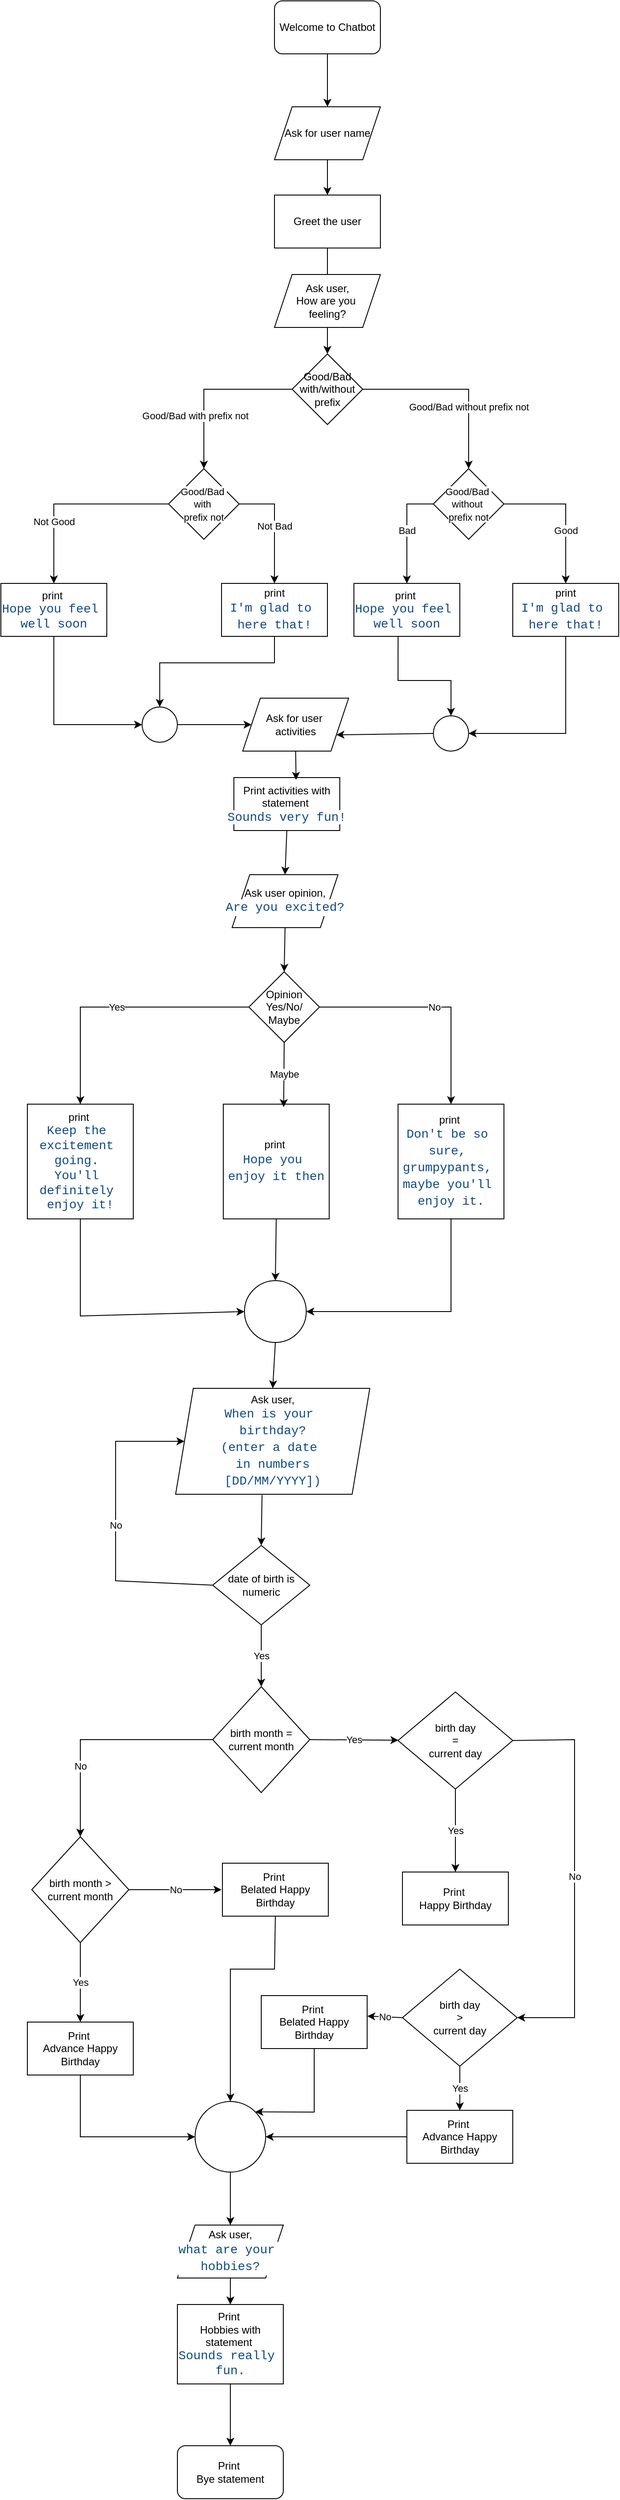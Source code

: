 <mxfile version="28.0.6">
  <diagram name="Page-1" id="dw8r4vGWWPHGJX5MbgEn">
    <mxGraphModel dx="952" dy="612" grid="1" gridSize="10" guides="1" tooltips="1" connect="1" arrows="1" fold="1" page="1" pageScale="1" pageWidth="850" pageHeight="1100" math="0" shadow="0">
      <root>
        <mxCell id="0" />
        <mxCell id="1" parent="0" />
        <mxCell id="yBF93ybyriXgRgCDw-TJ-5" value="Welcome to Chatbot" style="rounded=1;whiteSpace=wrap;html=1;" vertex="1" parent="1">
          <mxGeometry x="440" y="60" width="120" height="60" as="geometry" />
        </mxCell>
        <mxCell id="yBF93ybyriXgRgCDw-TJ-6" value="Ask for user name" style="shape=parallelogram;perimeter=parallelogramPerimeter;whiteSpace=wrap;html=1;fixedSize=1;" vertex="1" parent="1">
          <mxGeometry x="440" y="180" width="120" height="60" as="geometry" />
        </mxCell>
        <mxCell id="yBF93ybyriXgRgCDw-TJ-8" value="" style="endArrow=classic;html=1;rounded=0;exitX=0.5;exitY=1;exitDx=0;exitDy=0;entryX=0.5;entryY=0;entryDx=0;entryDy=0;" edge="1" parent="1" source="yBF93ybyriXgRgCDw-TJ-5" target="yBF93ybyriXgRgCDw-TJ-6">
          <mxGeometry width="50" height="50" relative="1" as="geometry">
            <mxPoint x="720" y="220" as="sourcePoint" />
            <mxPoint x="770" y="170" as="targetPoint" />
          </mxGeometry>
        </mxCell>
        <mxCell id="yBF93ybyriXgRgCDw-TJ-9" value="Greet the user" style="rounded=0;whiteSpace=wrap;html=1;" vertex="1" parent="1">
          <mxGeometry x="440" y="280" width="120" height="60" as="geometry" />
        </mxCell>
        <mxCell id="yBF93ybyriXgRgCDw-TJ-10" value="" style="endArrow=classic;html=1;rounded=0;exitX=0.5;exitY=1;exitDx=0;exitDy=0;entryX=0.5;entryY=0;entryDx=0;entryDy=0;" edge="1" parent="1" source="yBF93ybyriXgRgCDw-TJ-6" target="yBF93ybyriXgRgCDw-TJ-9">
          <mxGeometry width="50" height="50" relative="1" as="geometry">
            <mxPoint x="720" y="220" as="sourcePoint" />
            <mxPoint x="770" y="170" as="targetPoint" />
          </mxGeometry>
        </mxCell>
        <mxCell id="yBF93ybyriXgRgCDw-TJ-11" value="Good/Bad with/without prefix" style="rhombus;whiteSpace=wrap;html=1;" vertex="1" parent="1">
          <mxGeometry x="460" y="460" width="80" height="80" as="geometry" />
        </mxCell>
        <mxCell id="yBF93ybyriXgRgCDw-TJ-12" value="" style="endArrow=classic;html=1;rounded=0;exitX=0.5;exitY=1;exitDx=0;exitDy=0;entryX=0.5;entryY=0;entryDx=0;entryDy=0;" edge="1" parent="1" source="yBF93ybyriXgRgCDw-TJ-9" target="yBF93ybyriXgRgCDw-TJ-11">
          <mxGeometry width="50" height="50" relative="1" as="geometry">
            <mxPoint x="720" y="440" as="sourcePoint" />
            <mxPoint x="770" y="390" as="targetPoint" />
          </mxGeometry>
        </mxCell>
        <mxCell id="yBF93ybyriXgRgCDw-TJ-13" value="&lt;br&gt;&lt;span style=&quot;color: rgb(0, 0, 0); font-family: Helvetica; font-size: 11px; font-style: normal; font-variant-ligatures: normal; font-variant-caps: normal; font-weight: 400; letter-spacing: normal; orphans: 2; text-align: center; text-indent: 0px; text-transform: none; widows: 2; word-spacing: 0px; -webkit-text-stroke-width: 0px; white-space: nowrap; background-color: rgb(255, 255, 255); text-decoration-thickness: initial; text-decoration-style: initial; text-decoration-color: initial; float: none; display: inline !important;&quot;&gt;Good/Bad&amp;nbsp;&lt;/span&gt;&lt;div&gt;&lt;span style=&quot;color: rgb(0, 0, 0); font-family: Helvetica; font-size: 11px; font-style: normal; font-variant-ligatures: normal; font-variant-caps: normal; font-weight: 400; letter-spacing: normal; orphans: 2; text-align: center; text-indent: 0px; text-transform: none; widows: 2; word-spacing: 0px; -webkit-text-stroke-width: 0px; white-space: nowrap; background-color: rgb(255, 255, 255); text-decoration-thickness: initial; text-decoration-style: initial; text-decoration-color: initial; float: none; display: inline !important;&quot;&gt;with&amp;nbsp;&lt;/span&gt;&lt;/div&gt;&lt;div&gt;&lt;span style=&quot;color: rgb(0, 0, 0); font-family: Helvetica; font-size: 11px; font-style: normal; font-variant-ligatures: normal; font-variant-caps: normal; font-weight: 400; letter-spacing: normal; orphans: 2; text-align: center; text-indent: 0px; text-transform: none; widows: 2; word-spacing: 0px; -webkit-text-stroke-width: 0px; white-space: nowrap; background-color: rgb(255, 255, 255); text-decoration-thickness: initial; text-decoration-style: initial; text-decoration-color: initial; float: none; display: inline !important;&quot;&gt;prefix not&lt;/span&gt;&lt;br&gt;&lt;br&gt;&lt;/div&gt;" style="rhombus;whiteSpace=wrap;html=1;" vertex="1" parent="1">
          <mxGeometry x="320" y="590" width="80" height="80" as="geometry" />
        </mxCell>
        <mxCell id="yBF93ybyriXgRgCDw-TJ-14" value="&lt;br&gt;&lt;span style=&quot;color: rgb(0, 0, 0); font-family: Helvetica; font-size: 11px; font-style: normal; font-variant-ligatures: normal; font-variant-caps: normal; font-weight: 400; letter-spacing: normal; orphans: 2; text-align: center; text-indent: 0px; text-transform: none; widows: 2; word-spacing: 0px; -webkit-text-stroke-width: 0px; white-space: nowrap; background-color: rgb(255, 255, 255); text-decoration-thickness: initial; text-decoration-style: initial; text-decoration-color: initial; float: none; display: inline !important;&quot;&gt;Good/Bad&amp;nbsp;&lt;/span&gt;&lt;div&gt;&lt;span style=&quot;color: rgb(0, 0, 0); font-family: Helvetica; font-size: 11px; font-style: normal; font-variant-ligatures: normal; font-variant-caps: normal; font-weight: 400; letter-spacing: normal; orphans: 2; text-align: center; text-indent: 0px; text-transform: none; widows: 2; word-spacing: 0px; -webkit-text-stroke-width: 0px; white-space: nowrap; background-color: rgb(255, 255, 255); text-decoration-thickness: initial; text-decoration-style: initial; text-decoration-color: initial; float: none; display: inline !important;&quot;&gt;without&amp;nbsp;&lt;/span&gt;&lt;/div&gt;&lt;div&gt;&lt;span style=&quot;color: rgb(0, 0, 0); font-family: Helvetica; font-size: 11px; font-style: normal; font-variant-ligatures: normal; font-variant-caps: normal; font-weight: 400; letter-spacing: normal; orphans: 2; text-align: center; text-indent: 0px; text-transform: none; widows: 2; word-spacing: 0px; -webkit-text-stroke-width: 0px; white-space: nowrap; background-color: rgb(255, 255, 255); text-decoration-thickness: initial; text-decoration-style: initial; text-decoration-color: initial; float: none; display: inline !important;&quot;&gt;prefix not&lt;/span&gt;&lt;br&gt;&lt;br&gt;&lt;/div&gt;" style="rhombus;whiteSpace=wrap;html=1;" vertex="1" parent="1">
          <mxGeometry x="620" y="590" width="80" height="80" as="geometry" />
        </mxCell>
        <mxCell id="yBF93ybyriXgRgCDw-TJ-15" value="Good/Bad with prefix not" style="endArrow=classic;html=1;rounded=0;exitX=0;exitY=0.5;exitDx=0;exitDy=0;entryX=0.5;entryY=0;entryDx=0;entryDy=0;" edge="1" parent="1" source="yBF93ybyriXgRgCDw-TJ-11" target="yBF93ybyriXgRgCDw-TJ-13">
          <mxGeometry x="0.368" y="-10" width="50" height="50" relative="1" as="geometry">
            <mxPoint x="720" y="620" as="sourcePoint" />
            <mxPoint x="770" y="570" as="targetPoint" />
            <Array as="points">
              <mxPoint x="360" y="500" />
            </Array>
            <mxPoint as="offset" />
          </mxGeometry>
        </mxCell>
        <mxCell id="yBF93ybyriXgRgCDw-TJ-16" value="Good/Bad without prefix not" style="endArrow=classic;html=1;rounded=0;exitX=1;exitY=0.5;exitDx=0;exitDy=0;entryX=0.5;entryY=0;entryDx=0;entryDy=0;" edge="1" parent="1" source="yBF93ybyriXgRgCDw-TJ-11" target="yBF93ybyriXgRgCDw-TJ-14">
          <mxGeometry x="0.333" width="50" height="50" relative="1" as="geometry">
            <mxPoint x="720" y="620" as="sourcePoint" />
            <mxPoint x="770" y="570" as="targetPoint" />
            <Array as="points">
              <mxPoint x="660" y="500" />
            </Array>
            <mxPoint as="offset" />
          </mxGeometry>
        </mxCell>
        <mxCell id="yBF93ybyriXgRgCDw-TJ-17" value="print&amp;nbsp;&lt;div&gt;&lt;span style=&quot;color: rgb(15, 74, 133); background-color: rgb(255, 255, 255); font-family: Consolas, &amp;quot;Courier New&amp;quot;, monospace; font-size: 14px; white-space: pre;&quot;&gt;Hope you feel &lt;/span&gt;&lt;/div&gt;&lt;div&gt;&lt;span style=&quot;color: rgb(15, 74, 133); background-color: rgb(255, 255, 255); font-family: Consolas, &amp;quot;Courier New&amp;quot;, monospace; font-size: 14px; white-space: pre;&quot;&gt;well soon&lt;/span&gt;&lt;/div&gt;" style="rounded=0;whiteSpace=wrap;html=1;" vertex="1" parent="1">
          <mxGeometry x="130" y="720" width="120" height="60" as="geometry" />
        </mxCell>
        <mxCell id="yBF93ybyriXgRgCDw-TJ-18" value="Not Good" style="endArrow=classic;html=1;rounded=0;exitX=0;exitY=0.5;exitDx=0;exitDy=0;entryX=0.5;entryY=0;entryDx=0;entryDy=0;" edge="1" parent="1" source="yBF93ybyriXgRgCDw-TJ-13" target="yBF93ybyriXgRgCDw-TJ-17">
          <mxGeometry x="0.359" width="50" height="50" relative="1" as="geometry">
            <mxPoint x="530" y="640" as="sourcePoint" />
            <mxPoint x="580" y="590" as="targetPoint" />
            <Array as="points">
              <mxPoint x="190" y="630" />
            </Array>
            <mxPoint as="offset" />
          </mxGeometry>
        </mxCell>
        <mxCell id="yBF93ybyriXgRgCDw-TJ-21" value="print&lt;div&gt;&lt;div style=&quot;color: rgb(41, 41, 41); background-color: rgb(255, 255, 255); font-family: Consolas, &amp;quot;Courier New&amp;quot;, monospace; font-size: 14px; line-height: 19px; white-space: pre;&quot;&gt;&lt;span style=&quot;color: #0f4a85;&quot;&gt;I&#39;m glad to &lt;/span&gt;&lt;/div&gt;&lt;div style=&quot;color: rgb(41, 41, 41); background-color: rgb(255, 255, 255); font-family: Consolas, &amp;quot;Courier New&amp;quot;, monospace; font-size: 14px; line-height: 19px; white-space: pre;&quot;&gt;&lt;span style=&quot;color: #0f4a85;&quot;&gt;here that!&lt;/span&gt;&lt;/div&gt;&lt;/div&gt;" style="rounded=0;whiteSpace=wrap;html=1;" vertex="1" parent="1">
          <mxGeometry x="380" y="720" width="120" height="60" as="geometry" />
        </mxCell>
        <mxCell id="yBF93ybyriXgRgCDw-TJ-22" value="Not Bad" style="endArrow=classic;html=1;rounded=0;exitX=1;exitY=0.5;exitDx=0;exitDy=0;entryX=0.5;entryY=0;entryDx=0;entryDy=0;" edge="1" parent="1" source="yBF93ybyriXgRgCDw-TJ-13" target="yBF93ybyriXgRgCDw-TJ-21">
          <mxGeometry width="50" height="50" relative="1" as="geometry">
            <mxPoint x="530" y="640" as="sourcePoint" />
            <mxPoint x="580" y="590" as="targetPoint" />
            <Array as="points">
              <mxPoint x="440" y="630" />
            </Array>
          </mxGeometry>
        </mxCell>
        <mxCell id="yBF93ybyriXgRgCDw-TJ-23" value="print&amp;nbsp;&lt;div&gt;&lt;span style=&quot;color: rgb(15, 74, 133); background-color: rgb(255, 255, 255); font-family: Consolas, &amp;quot;Courier New&amp;quot;, monospace; font-size: 14px; white-space: pre;&quot;&gt;Hope you feel &lt;/span&gt;&lt;/div&gt;&lt;div&gt;&lt;span style=&quot;color: rgb(15, 74, 133); background-color: rgb(255, 255, 255); font-family: Consolas, &amp;quot;Courier New&amp;quot;, monospace; font-size: 14px; white-space: pre;&quot;&gt;well soon&lt;/span&gt;&lt;/div&gt;" style="rounded=0;whiteSpace=wrap;html=1;" vertex="1" parent="1">
          <mxGeometry x="530" y="720" width="120" height="60" as="geometry" />
        </mxCell>
        <mxCell id="yBF93ybyriXgRgCDw-TJ-24" value="print&lt;div&gt;&lt;div style=&quot;color: rgb(41, 41, 41); background-color: rgb(255, 255, 255); font-family: Consolas, &amp;quot;Courier New&amp;quot;, monospace; font-size: 14px; line-height: 19px; white-space: pre;&quot;&gt;&lt;span style=&quot;color: #0f4a85;&quot;&gt;I&#39;m glad to &lt;/span&gt;&lt;/div&gt;&lt;div style=&quot;color: rgb(41, 41, 41); background-color: rgb(255, 255, 255); font-family: Consolas, &amp;quot;Courier New&amp;quot;, monospace; font-size: 14px; line-height: 19px; white-space: pre;&quot;&gt;&lt;span style=&quot;color: #0f4a85;&quot;&gt;here that!&lt;/span&gt;&lt;/div&gt;&lt;/div&gt;" style="rounded=0;whiteSpace=wrap;html=1;" vertex="1" parent="1">
          <mxGeometry x="380" y="720" width="120" height="60" as="geometry" />
        </mxCell>
        <mxCell id="yBF93ybyriXgRgCDw-TJ-25" value="print&lt;div&gt;&lt;div style=&quot;color: rgb(41, 41, 41); background-color: rgb(255, 255, 255); font-family: Consolas, &amp;quot;Courier New&amp;quot;, monospace; font-size: 14px; line-height: 19px; white-space: pre;&quot;&gt;&lt;span style=&quot;color: #0f4a85;&quot;&gt;I&#39;m glad to &lt;/span&gt;&lt;/div&gt;&lt;div style=&quot;color: rgb(41, 41, 41); background-color: rgb(255, 255, 255); font-family: Consolas, &amp;quot;Courier New&amp;quot;, monospace; font-size: 14px; line-height: 19px; white-space: pre;&quot;&gt;&lt;span style=&quot;color: #0f4a85;&quot;&gt;here that!&lt;/span&gt;&lt;/div&gt;&lt;/div&gt;" style="rounded=0;whiteSpace=wrap;html=1;" vertex="1" parent="1">
          <mxGeometry x="710" y="720" width="120" height="60" as="geometry" />
        </mxCell>
        <mxCell id="yBF93ybyriXgRgCDw-TJ-26" value="Bad" style="endArrow=classic;html=1;rounded=0;exitX=0;exitY=0.5;exitDx=0;exitDy=0;entryX=0.5;entryY=0;entryDx=0;entryDy=0;" edge="1" parent="1" source="yBF93ybyriXgRgCDw-TJ-14" target="yBF93ybyriXgRgCDw-TJ-23">
          <mxGeometry width="50" height="50" relative="1" as="geometry">
            <mxPoint x="600" y="640" as="sourcePoint" />
            <mxPoint x="650" y="590" as="targetPoint" />
            <Array as="points">
              <mxPoint x="590" y="630" />
            </Array>
          </mxGeometry>
        </mxCell>
        <mxCell id="yBF93ybyriXgRgCDw-TJ-27" value="Good" style="endArrow=classic;html=1;rounded=0;exitX=1;exitY=0.5;exitDx=0;exitDy=0;entryX=0.5;entryY=0;entryDx=0;entryDy=0;" edge="1" parent="1" source="yBF93ybyriXgRgCDw-TJ-14" target="yBF93ybyriXgRgCDw-TJ-25">
          <mxGeometry x="0.25" width="50" height="50" relative="1" as="geometry">
            <mxPoint x="600" y="640" as="sourcePoint" />
            <mxPoint x="650" y="590" as="targetPoint" />
            <Array as="points">
              <mxPoint x="770" y="630" />
            </Array>
            <mxPoint as="offset" />
          </mxGeometry>
        </mxCell>
        <mxCell id="yBF93ybyriXgRgCDw-TJ-28" value="Ask for user&amp;nbsp;&lt;div&gt;activities&lt;/div&gt;" style="shape=parallelogram;perimeter=parallelogramPerimeter;whiteSpace=wrap;html=1;fixedSize=1;" vertex="1" parent="1">
          <mxGeometry x="404" y="850" width="120" height="60" as="geometry" />
        </mxCell>
        <mxCell id="yBF93ybyriXgRgCDw-TJ-29" value="" style="endArrow=classic;html=1;rounded=0;exitX=0.5;exitY=1;exitDx=0;exitDy=0;entryX=0;entryY=0.5;entryDx=0;entryDy=0;" edge="1" parent="1" source="yBF93ybyriXgRgCDw-TJ-17" target="yBF93ybyriXgRgCDw-TJ-35">
          <mxGeometry width="50" height="50" relative="1" as="geometry">
            <mxPoint x="530" y="770" as="sourcePoint" />
            <mxPoint x="400" y="880" as="targetPoint" />
            <Array as="points">
              <mxPoint x="190" y="880" />
            </Array>
          </mxGeometry>
        </mxCell>
        <mxCell id="yBF93ybyriXgRgCDw-TJ-30" value="" style="endArrow=classic;html=1;rounded=0;exitX=0.5;exitY=1;exitDx=0;exitDy=0;entryX=0.5;entryY=0;entryDx=0;entryDy=0;" edge="1" parent="1" source="yBF93ybyriXgRgCDw-TJ-24" target="yBF93ybyriXgRgCDw-TJ-35">
          <mxGeometry width="50" height="50" relative="1" as="geometry">
            <mxPoint x="380" y="810" as="sourcePoint" />
            <mxPoint x="620" y="910" as="targetPoint" />
            <Array as="points">
              <mxPoint x="440" y="810" />
              <mxPoint x="310" y="810" />
            </Array>
          </mxGeometry>
        </mxCell>
        <mxCell id="yBF93ybyriXgRgCDw-TJ-33" value="" style="endArrow=classic;html=1;rounded=0;exitX=0.417;exitY=1;exitDx=0;exitDy=0;exitPerimeter=0;entryX=0.5;entryY=0;entryDx=0;entryDy=0;" edge="1" parent="1" source="yBF93ybyriXgRgCDw-TJ-23" target="yBF93ybyriXgRgCDw-TJ-36">
          <mxGeometry width="50" height="50" relative="1" as="geometry">
            <mxPoint x="530" y="770" as="sourcePoint" />
            <mxPoint x="580" y="720" as="targetPoint" />
            <Array as="points">
              <mxPoint x="580" y="830" />
              <mxPoint x="640" y="830" />
            </Array>
          </mxGeometry>
        </mxCell>
        <mxCell id="yBF93ybyriXgRgCDw-TJ-34" value="" style="endArrow=classic;html=1;rounded=0;exitX=0.5;exitY=1;exitDx=0;exitDy=0;entryX=1;entryY=0.5;entryDx=0;entryDy=0;" edge="1" parent="1" source="yBF93ybyriXgRgCDw-TJ-25" target="yBF93ybyriXgRgCDw-TJ-36">
          <mxGeometry width="50" height="50" relative="1" as="geometry">
            <mxPoint x="770" y="810" as="sourcePoint" />
            <mxPoint x="580" y="750" as="targetPoint" />
            <Array as="points">
              <mxPoint x="770" y="890" />
            </Array>
          </mxGeometry>
        </mxCell>
        <mxCell id="yBF93ybyriXgRgCDw-TJ-35" value="" style="ellipse;whiteSpace=wrap;html=1;aspect=fixed;" vertex="1" parent="1">
          <mxGeometry x="290" y="860" width="40" height="40" as="geometry" />
        </mxCell>
        <mxCell id="yBF93ybyriXgRgCDw-TJ-36" value="" style="ellipse;whiteSpace=wrap;html=1;aspect=fixed;" vertex="1" parent="1">
          <mxGeometry x="620" y="870" width="40" height="40" as="geometry" />
        </mxCell>
        <mxCell id="yBF93ybyriXgRgCDw-TJ-39" value="" style="endArrow=classic;html=1;rounded=0;exitX=1;exitY=0.5;exitDx=0;exitDy=0;entryX=0;entryY=0.5;entryDx=0;entryDy=0;" edge="1" parent="1" source="yBF93ybyriXgRgCDw-TJ-35" target="yBF93ybyriXgRgCDw-TJ-28">
          <mxGeometry width="50" height="50" relative="1" as="geometry">
            <mxPoint x="530" y="770" as="sourcePoint" />
            <mxPoint x="580" y="720" as="targetPoint" />
          </mxGeometry>
        </mxCell>
        <mxCell id="yBF93ybyriXgRgCDw-TJ-40" value="" style="endArrow=classic;html=1;rounded=0;exitX=0;exitY=0.5;exitDx=0;exitDy=0;entryX=1;entryY=0.75;entryDx=0;entryDy=0;" edge="1" parent="1" source="yBF93ybyriXgRgCDw-TJ-36" target="yBF93ybyriXgRgCDw-TJ-28">
          <mxGeometry width="50" height="50" relative="1" as="geometry">
            <mxPoint x="530" y="770" as="sourcePoint" />
            <mxPoint x="580" y="720" as="targetPoint" />
          </mxGeometry>
        </mxCell>
        <mxCell id="yBF93ybyriXgRgCDw-TJ-41" value="&lt;div&gt;Ask user,&lt;/div&gt;&lt;div&gt;How are you&amp;nbsp;&lt;/div&gt;&lt;div&gt;feeling?&lt;/div&gt;" style="shape=parallelogram;perimeter=parallelogramPerimeter;whiteSpace=wrap;html=1;fixedSize=1;" vertex="1" parent="1">
          <mxGeometry x="440" y="370" width="120" height="60" as="geometry" />
        </mxCell>
        <mxCell id="yBF93ybyriXgRgCDw-TJ-43" value="Print activities with statement&amp;nbsp;&lt;div&gt;&lt;span style=&quot;color: rgb(15, 74, 133); background-color: rgb(255, 255, 255); font-family: Consolas, &amp;quot;Courier New&amp;quot;, monospace; font-size: 14px; white-space: pre;&quot;&gt;Sounds very fun!&lt;/span&gt;&lt;/div&gt;" style="rounded=0;whiteSpace=wrap;html=1;" vertex="1" parent="1">
          <mxGeometry x="394" y="940" width="120" height="60" as="geometry" />
        </mxCell>
        <mxCell id="yBF93ybyriXgRgCDw-TJ-44" value="" style="endArrow=classic;html=1;rounded=0;exitX=0.5;exitY=1;exitDx=0;exitDy=0;entryX=0.587;entryY=0.043;entryDx=0;entryDy=0;entryPerimeter=0;" edge="1" parent="1" source="yBF93ybyriXgRgCDw-TJ-28" target="yBF93ybyriXgRgCDw-TJ-43">
          <mxGeometry width="50" height="50" relative="1" as="geometry">
            <mxPoint x="570" y="860" as="sourcePoint" />
            <mxPoint x="620" y="810" as="targetPoint" />
          </mxGeometry>
        </mxCell>
        <mxCell id="yBF93ybyriXgRgCDw-TJ-45" value="&lt;div&gt;Ask user opinion,&lt;/div&gt;&lt;div&gt;&lt;div style=&quot;color: rgb(41, 41, 41); background-color: rgb(255, 255, 255); font-family: Consolas, &amp;quot;Courier New&amp;quot;, monospace; font-size: 14px; line-height: 19px; white-space: pre;&quot;&gt;&lt;span style=&quot;color: rgb(15, 74, 133);&quot;&gt;Are you excited?&lt;/span&gt;&lt;/div&gt;&lt;/div&gt;" style="shape=parallelogram;perimeter=parallelogramPerimeter;whiteSpace=wrap;html=1;fixedSize=1;" vertex="1" parent="1">
          <mxGeometry x="392" y="1050" width="120" height="60" as="geometry" />
        </mxCell>
        <mxCell id="yBF93ybyriXgRgCDw-TJ-46" value="" style="endArrow=classic;html=1;rounded=0;exitX=0.5;exitY=1;exitDx=0;exitDy=0;entryX=0.5;entryY=0;entryDx=0;entryDy=0;" edge="1" parent="1" source="yBF93ybyriXgRgCDw-TJ-43" target="yBF93ybyriXgRgCDw-TJ-45">
          <mxGeometry width="50" height="50" relative="1" as="geometry">
            <mxPoint x="570" y="1080" as="sourcePoint" />
            <mxPoint x="620" y="1030" as="targetPoint" />
          </mxGeometry>
        </mxCell>
        <mxCell id="yBF93ybyriXgRgCDw-TJ-47" value="Opinion Yes/No/&lt;div&gt;Maybe&lt;/div&gt;" style="rhombus;whiteSpace=wrap;html=1;" vertex="1" parent="1">
          <mxGeometry x="411" y="1160" width="80" height="80" as="geometry" />
        </mxCell>
        <mxCell id="yBF93ybyriXgRgCDw-TJ-48" value="" style="endArrow=classic;html=1;rounded=0;exitX=0.5;exitY=1;exitDx=0;exitDy=0;entryX=0.5;entryY=0;entryDx=0;entryDy=0;" edge="1" parent="1" source="yBF93ybyriXgRgCDw-TJ-45" target="yBF93ybyriXgRgCDw-TJ-47">
          <mxGeometry width="50" height="50" relative="1" as="geometry">
            <mxPoint x="570" y="1080" as="sourcePoint" />
            <mxPoint x="620" y="1030" as="targetPoint" />
          </mxGeometry>
        </mxCell>
        <mxCell id="yBF93ybyriXgRgCDw-TJ-49" value="print&amp;nbsp;&lt;div&gt;&lt;span style=&quot;color: rgb(15, 74, 133); background-color: rgb(255, 255, 255); font-family: Consolas, &amp;quot;Courier New&amp;quot;, monospace; font-size: 14px; white-space: pre;&quot;&gt;Keep the &lt;/span&gt;&lt;/div&gt;&lt;div&gt;&lt;span style=&quot;color: rgb(15, 74, 133); background-color: rgb(255, 255, 255); font-family: Consolas, &amp;quot;Courier New&amp;quot;, monospace; font-size: 14px; white-space: pre;&quot;&gt;excitement &lt;/span&gt;&lt;/div&gt;&lt;div&gt;&lt;span style=&quot;color: rgb(15, 74, 133); background-color: rgb(255, 255, 255); font-family: Consolas, &amp;quot;Courier New&amp;quot;, monospace; font-size: 14px; white-space: pre;&quot;&gt;going. &lt;/span&gt;&lt;/div&gt;&lt;div&gt;&lt;span style=&quot;color: rgb(15, 74, 133); background-color: rgb(255, 255, 255); font-family: Consolas, &amp;quot;Courier New&amp;quot;, monospace; font-size: 14px; white-space: pre;&quot;&gt;You&#39;ll &lt;/span&gt;&lt;/div&gt;&lt;div&gt;&lt;span style=&quot;color: rgb(15, 74, 133); background-color: rgb(255, 255, 255); font-family: Consolas, &amp;quot;Courier New&amp;quot;, monospace; font-size: 14px; white-space: pre;&quot;&gt;definitely &lt;/span&gt;&lt;/div&gt;&lt;div&gt;&lt;span style=&quot;color: rgb(15, 74, 133); background-color: rgb(255, 255, 255); font-family: Consolas, &amp;quot;Courier New&amp;quot;, monospace; font-size: 14px; white-space: pre;&quot;&gt;enjoy it!&lt;/span&gt;&lt;/div&gt;" style="rounded=0;whiteSpace=wrap;html=1;" vertex="1" parent="1">
          <mxGeometry x="160" y="1310" width="120" height="130" as="geometry" />
        </mxCell>
        <mxCell id="yBF93ybyriXgRgCDw-TJ-50" value="print&amp;nbsp;&lt;div&gt;&lt;div style=&quot;color: rgb(41, 41, 41); background-color: rgb(255, 255, 255); font-family: Consolas, &amp;quot;Courier New&amp;quot;, monospace; font-size: 14px; line-height: 19px; white-space: pre;&quot;&gt;&lt;div style=&quot;line-height: 19px;&quot;&gt;&lt;span style=&quot;color: #0f4a85;&quot;&gt;Hope you &lt;/span&gt;&lt;/div&gt;&lt;div style=&quot;line-height: 19px;&quot;&gt;&lt;span style=&quot;color: #0f4a85;&quot;&gt;enjoy it then&lt;/span&gt;&lt;/div&gt;&lt;/div&gt;&lt;/div&gt;" style="rounded=0;whiteSpace=wrap;html=1;" vertex="1" parent="1">
          <mxGeometry x="382" y="1310" width="120" height="130" as="geometry" />
        </mxCell>
        <mxCell id="yBF93ybyriXgRgCDw-TJ-51" value="print&amp;nbsp;&lt;div&gt;&lt;div style=&quot;color: rgb(41, 41, 41); background-color: rgb(255, 255, 255); font-family: Consolas, &amp;quot;Courier New&amp;quot;, monospace; font-size: 14px; line-height: 19px; white-space: pre;&quot;&gt;&lt;span style=&quot;color: #0f4a85;&quot;&gt;Don&#39;t be so &lt;/span&gt;&lt;/div&gt;&lt;div style=&quot;color: rgb(41, 41, 41); background-color: rgb(255, 255, 255); font-family: Consolas, &amp;quot;Courier New&amp;quot;, monospace; font-size: 14px; line-height: 19px; white-space: pre;&quot;&gt;&lt;span style=&quot;color: #0f4a85;&quot;&gt;sure, &lt;/span&gt;&lt;/div&gt;&lt;div style=&quot;color: rgb(41, 41, 41); background-color: rgb(255, 255, 255); font-family: Consolas, &amp;quot;Courier New&amp;quot;, monospace; font-size: 14px; line-height: 19px; white-space: pre;&quot;&gt;&lt;span style=&quot;color: #0f4a85;&quot;&gt;grumpypants, &lt;/span&gt;&lt;/div&gt;&lt;div style=&quot;color: rgb(41, 41, 41); background-color: rgb(255, 255, 255); font-family: Consolas, &amp;quot;Courier New&amp;quot;, monospace; font-size: 14px; line-height: 19px; white-space: pre;&quot;&gt;&lt;span style=&quot;color: #0f4a85;&quot;&gt;maybe you&#39;ll &lt;/span&gt;&lt;/div&gt;&lt;div style=&quot;color: rgb(41, 41, 41); background-color: rgb(255, 255, 255); font-family: Consolas, &amp;quot;Courier New&amp;quot;, monospace; font-size: 14px; line-height: 19px; white-space: pre;&quot;&gt;&lt;span style=&quot;color: #0f4a85;&quot;&gt;enjoy it.&lt;/span&gt;&lt;/div&gt;&lt;/div&gt;" style="rounded=0;whiteSpace=wrap;html=1;" vertex="1" parent="1">
          <mxGeometry x="580" y="1310" width="120" height="130" as="geometry" />
        </mxCell>
        <mxCell id="yBF93ybyriXgRgCDw-TJ-52" value="Yes" style="endArrow=classic;html=1;rounded=0;exitX=0;exitY=0.5;exitDx=0;exitDy=0;entryX=0.5;entryY=0;entryDx=0;entryDy=0;" edge="1" parent="1" source="yBF93ybyriXgRgCDw-TJ-47" target="yBF93ybyriXgRgCDw-TJ-49">
          <mxGeometry width="50" height="50" relative="1" as="geometry">
            <mxPoint x="570" y="1300" as="sourcePoint" />
            <mxPoint x="620" y="1250" as="targetPoint" />
            <Array as="points">
              <mxPoint x="220" y="1200" />
            </Array>
          </mxGeometry>
        </mxCell>
        <mxCell id="yBF93ybyriXgRgCDw-TJ-53" value="Maybe" style="endArrow=classic;html=1;rounded=0;exitX=0.5;exitY=1;exitDx=0;exitDy=0;entryX=0.57;entryY=0.026;entryDx=0;entryDy=0;entryPerimeter=0;" edge="1" parent="1" source="yBF93ybyriXgRgCDw-TJ-47" target="yBF93ybyriXgRgCDw-TJ-50">
          <mxGeometry width="50" height="50" relative="1" as="geometry">
            <mxPoint x="570" y="1300" as="sourcePoint" />
            <mxPoint x="620" y="1250" as="targetPoint" />
          </mxGeometry>
        </mxCell>
        <mxCell id="yBF93ybyriXgRgCDw-TJ-54" value="No" style="endArrow=classic;html=1;rounded=0;exitX=1;exitY=0.5;exitDx=0;exitDy=0;entryX=0.5;entryY=0;entryDx=0;entryDy=0;" edge="1" parent="1" source="yBF93ybyriXgRgCDw-TJ-47" target="yBF93ybyriXgRgCDw-TJ-51">
          <mxGeometry width="50" height="50" relative="1" as="geometry">
            <mxPoint x="570" y="1300" as="sourcePoint" />
            <mxPoint x="620" y="1250" as="targetPoint" />
            <Array as="points">
              <mxPoint x="640" y="1200" />
            </Array>
          </mxGeometry>
        </mxCell>
        <mxCell id="yBF93ybyriXgRgCDw-TJ-55" value="" style="ellipse;whiteSpace=wrap;html=1;aspect=fixed;" vertex="1" parent="1">
          <mxGeometry x="406" y="1510" width="70" height="70" as="geometry" />
        </mxCell>
        <mxCell id="yBF93ybyriXgRgCDw-TJ-56" value="" style="endArrow=classic;html=1;rounded=0;exitX=0.5;exitY=1;exitDx=0;exitDy=0;entryX=0.5;entryY=0;entryDx=0;entryDy=0;" edge="1" parent="1" source="yBF93ybyriXgRgCDw-TJ-50" target="yBF93ybyriXgRgCDw-TJ-55">
          <mxGeometry width="50" height="50" relative="1" as="geometry">
            <mxPoint x="570" y="1490" as="sourcePoint" />
            <mxPoint x="620" y="1440" as="targetPoint" />
          </mxGeometry>
        </mxCell>
        <mxCell id="yBF93ybyriXgRgCDw-TJ-57" value="" style="endArrow=classic;html=1;rounded=0;entryX=1;entryY=0.5;entryDx=0;entryDy=0;exitX=0.5;exitY=1;exitDx=0;exitDy=0;" edge="1" parent="1" source="yBF93ybyriXgRgCDw-TJ-51" target="yBF93ybyriXgRgCDw-TJ-55">
          <mxGeometry width="50" height="50" relative="1" as="geometry">
            <mxPoint x="570" y="1490" as="sourcePoint" />
            <mxPoint x="620" y="1440" as="targetPoint" />
            <Array as="points">
              <mxPoint x="640" y="1545" />
            </Array>
          </mxGeometry>
        </mxCell>
        <mxCell id="yBF93ybyriXgRgCDw-TJ-58" value="" style="endArrow=classic;html=1;rounded=0;exitX=0.5;exitY=1;exitDx=0;exitDy=0;entryX=0;entryY=0.5;entryDx=0;entryDy=0;" edge="1" parent="1" source="yBF93ybyriXgRgCDw-TJ-49" target="yBF93ybyriXgRgCDw-TJ-55">
          <mxGeometry width="50" height="50" relative="1" as="geometry">
            <mxPoint x="570" y="1490" as="sourcePoint" />
            <mxPoint x="620" y="1440" as="targetPoint" />
            <Array as="points">
              <mxPoint x="220" y="1550" />
            </Array>
          </mxGeometry>
        </mxCell>
        <mxCell id="yBF93ybyriXgRgCDw-TJ-59" value="&lt;div&gt;Ask user,&lt;/div&gt;&lt;div&gt;&lt;div style=&quot;color: rgb(41, 41, 41); background-color: rgb(255, 255, 255); font-family: Consolas, &amp;quot;Courier New&amp;quot;, monospace; font-size: 14px; line-height: 19px; white-space: pre;&quot;&gt;&lt;div style=&quot;line-height: 19px;&quot;&gt;&lt;span style=&quot;color: #0f4a85;&quot;&gt;When is your &lt;/span&gt;&lt;/div&gt;&lt;div style=&quot;line-height: 19px;&quot;&gt;&lt;span style=&quot;color: #0f4a85;&quot;&gt;birthday?&lt;/span&gt;&lt;/div&gt;&lt;div style=&quot;line-height: 19px;&quot;&gt;&lt;span style=&quot;color: #0f4a85;&quot;&gt;(enter a date &lt;/span&gt;&lt;/div&gt;&lt;div style=&quot;line-height: 19px;&quot;&gt;&lt;span style=&quot;color: #0f4a85;&quot;&gt;in numbers&lt;/span&gt;&lt;/div&gt;&lt;div style=&quot;line-height: 19px;&quot;&gt;&lt;span style=&quot;color: #0f4a85;&quot;&gt;[DD/MM/YYYY])&lt;/span&gt;&lt;/div&gt;&lt;/div&gt;&lt;/div&gt;" style="shape=parallelogram;perimeter=parallelogramPerimeter;whiteSpace=wrap;html=1;fixedSize=1;" vertex="1" parent="1">
          <mxGeometry x="328" y="1632" width="220" height="120" as="geometry" />
        </mxCell>
        <mxCell id="yBF93ybyriXgRgCDw-TJ-60" value="" style="endArrow=classic;html=1;rounded=0;exitX=0.5;exitY=1;exitDx=0;exitDy=0;entryX=0.5;entryY=0;entryDx=0;entryDy=0;" edge="1" parent="1" source="yBF93ybyriXgRgCDw-TJ-55" target="yBF93ybyriXgRgCDw-TJ-59">
          <mxGeometry width="50" height="50" relative="1" as="geometry">
            <mxPoint x="520" y="1530" as="sourcePoint" />
            <mxPoint x="570" y="1480" as="targetPoint" />
          </mxGeometry>
        </mxCell>
        <mxCell id="yBF93ybyriXgRgCDw-TJ-61" value="date of birth is numeric" style="rhombus;whiteSpace=wrap;html=1;" vertex="1" parent="1">
          <mxGeometry x="370" y="1810" width="110" height="90" as="geometry" />
        </mxCell>
        <mxCell id="yBF93ybyriXgRgCDw-TJ-62" value="" style="endArrow=classic;html=1;rounded=0;exitX=0.445;exitY=1.006;exitDx=0;exitDy=0;exitPerimeter=0;entryX=0.5;entryY=0;entryDx=0;entryDy=0;" edge="1" parent="1" source="yBF93ybyriXgRgCDw-TJ-59" target="yBF93ybyriXgRgCDw-TJ-61">
          <mxGeometry width="50" height="50" relative="1" as="geometry">
            <mxPoint x="510" y="1750" as="sourcePoint" />
            <mxPoint x="560" y="1700" as="targetPoint" />
          </mxGeometry>
        </mxCell>
        <mxCell id="yBF93ybyriXgRgCDw-TJ-63" value="No" style="endArrow=classic;html=1;rounded=0;exitX=0;exitY=0.5;exitDx=0;exitDy=0;entryX=0;entryY=0.5;entryDx=0;entryDy=0;" edge="1" parent="1" source="yBF93ybyriXgRgCDw-TJ-61" target="yBF93ybyriXgRgCDw-TJ-59">
          <mxGeometry width="50" height="50" relative="1" as="geometry">
            <mxPoint x="510" y="1750" as="sourcePoint" />
            <mxPoint x="560" y="1700" as="targetPoint" />
            <Array as="points">
              <mxPoint x="260" y="1850" />
              <mxPoint x="260" y="1692" />
            </Array>
          </mxGeometry>
        </mxCell>
        <mxCell id="yBF93ybyriXgRgCDw-TJ-65" value="birth month = current month" style="rhombus;whiteSpace=wrap;html=1;" vertex="1" parent="1">
          <mxGeometry x="370" y="1970" width="110" height="120" as="geometry" />
        </mxCell>
        <mxCell id="yBF93ybyriXgRgCDw-TJ-66" value="Yes" style="endArrow=classic;html=1;rounded=0;exitX=0.5;exitY=1;exitDx=0;exitDy=0;entryX=0.5;entryY=0;entryDx=0;entryDy=0;" edge="1" parent="1" source="yBF93ybyriXgRgCDw-TJ-61" target="yBF93ybyriXgRgCDw-TJ-65">
          <mxGeometry width="50" height="50" relative="1" as="geometry">
            <mxPoint x="510" y="1830" as="sourcePoint" />
            <mxPoint x="560" y="1780" as="targetPoint" />
          </mxGeometry>
        </mxCell>
        <mxCell id="yBF93ybyriXgRgCDw-TJ-69" value="Yes" style="endArrow=classic;html=1;rounded=0;exitX=1;exitY=0.5;exitDx=0;exitDy=0;" edge="1" parent="1" source="yBF93ybyriXgRgCDw-TJ-65" target="yBF93ybyriXgRgCDw-TJ-70">
          <mxGeometry width="50" height="50" relative="1" as="geometry">
            <mxPoint x="510" y="1970" as="sourcePoint" />
            <mxPoint x="620" y="2030" as="targetPoint" />
          </mxGeometry>
        </mxCell>
        <mxCell id="yBF93ybyriXgRgCDw-TJ-70" value="birth day&lt;div&gt;=&lt;/div&gt;&lt;div&gt;current day&lt;/div&gt;" style="rhombus;whiteSpace=wrap;html=1;" vertex="1" parent="1">
          <mxGeometry x="580" y="1976" width="130" height="110" as="geometry" />
        </mxCell>
        <mxCell id="yBF93ybyriXgRgCDw-TJ-71" value="No" style="endArrow=classic;html=1;rounded=0;exitX=0;exitY=0.5;exitDx=0;exitDy=0;entryX=0.5;entryY=0;entryDx=0;entryDy=0;" edge="1" parent="1" source="yBF93ybyriXgRgCDw-TJ-65" target="yBF93ybyriXgRgCDw-TJ-72">
          <mxGeometry x="0.385" width="50" height="50" relative="1" as="geometry">
            <mxPoint x="510" y="1980" as="sourcePoint" />
            <mxPoint x="210" y="2030" as="targetPoint" />
            <Array as="points">
              <mxPoint x="220" y="2030" />
            </Array>
            <mxPoint as="offset" />
          </mxGeometry>
        </mxCell>
        <mxCell id="yBF93ybyriXgRgCDw-TJ-72" value="birth month &amp;gt; current month" style="rhombus;whiteSpace=wrap;html=1;" vertex="1" parent="1">
          <mxGeometry x="165" y="2140" width="110" height="120" as="geometry" />
        </mxCell>
        <mxCell id="yBF93ybyriXgRgCDw-TJ-74" value="No" style="endArrow=classic;html=1;rounded=0;exitX=1;exitY=0.5;exitDx=0;exitDy=0;entryX=0;entryY=0.5;entryDx=0;entryDy=0;" edge="1" parent="1" source="yBF93ybyriXgRgCDw-TJ-72">
          <mxGeometry width="50" height="50" relative="1" as="geometry">
            <mxPoint x="510" y="2200" as="sourcePoint" />
            <mxPoint x="380" y="2200" as="targetPoint" />
          </mxGeometry>
        </mxCell>
        <mxCell id="yBF93ybyriXgRgCDw-TJ-75" value="Print&amp;nbsp;&lt;div&gt;Advance Happy Birthday&lt;/div&gt;" style="rounded=0;whiteSpace=wrap;html=1;" vertex="1" parent="1">
          <mxGeometry x="160" y="2350" width="120" height="60" as="geometry" />
        </mxCell>
        <mxCell id="yBF93ybyriXgRgCDw-TJ-76" value="Yes" style="endArrow=classic;html=1;rounded=0;exitX=0.5;exitY=1;exitDx=0;exitDy=0;entryX=0.5;entryY=0;entryDx=0;entryDy=0;" edge="1" parent="1" source="yBF93ybyriXgRgCDw-TJ-72" target="yBF93ybyriXgRgCDw-TJ-75">
          <mxGeometry width="50" height="50" relative="1" as="geometry">
            <mxPoint x="510" y="2200" as="sourcePoint" />
            <mxPoint x="560" y="2150" as="targetPoint" />
          </mxGeometry>
        </mxCell>
        <mxCell id="yBF93ybyriXgRgCDw-TJ-77" value="Print&amp;nbsp;&lt;div&gt;Belated Happy Birthday&lt;/div&gt;" style="rounded=0;whiteSpace=wrap;html=1;" vertex="1" parent="1">
          <mxGeometry x="381" y="2170" width="120" height="60" as="geometry" />
        </mxCell>
        <mxCell id="yBF93ybyriXgRgCDw-TJ-78" value="Print&amp;nbsp;&lt;div&gt;Happy Birthday&lt;/div&gt;" style="rounded=0;whiteSpace=wrap;html=1;" vertex="1" parent="1">
          <mxGeometry x="585" y="2180" width="120" height="60" as="geometry" />
        </mxCell>
        <mxCell id="yBF93ybyriXgRgCDw-TJ-79" value="Yes" style="endArrow=classic;html=1;rounded=0;exitX=0.5;exitY=1;exitDx=0;exitDy=0;entryX=0.5;entryY=0;entryDx=0;entryDy=0;" edge="1" parent="1" source="yBF93ybyriXgRgCDw-TJ-70" target="yBF93ybyriXgRgCDw-TJ-78">
          <mxGeometry width="50" height="50" relative="1" as="geometry">
            <mxPoint x="510" y="2200" as="sourcePoint" />
            <mxPoint x="560" y="2150" as="targetPoint" />
          </mxGeometry>
        </mxCell>
        <mxCell id="yBF93ybyriXgRgCDw-TJ-80" value="birth day&lt;div&gt;&amp;gt;&lt;/div&gt;&lt;div&gt;current day&lt;/div&gt;" style="rhombus;whiteSpace=wrap;html=1;" vertex="1" parent="1">
          <mxGeometry x="585" y="2290" width="130" height="110" as="geometry" />
        </mxCell>
        <mxCell id="yBF93ybyriXgRgCDw-TJ-81" value="No" style="endArrow=classic;html=1;rounded=0;exitX=1;exitY=0.5;exitDx=0;exitDy=0;entryX=1;entryY=0.5;entryDx=0;entryDy=0;" edge="1" parent="1" source="yBF93ybyriXgRgCDw-TJ-70" target="yBF93ybyriXgRgCDw-TJ-80">
          <mxGeometry width="50" height="50" relative="1" as="geometry">
            <mxPoint x="510" y="2200" as="sourcePoint" />
            <mxPoint x="560" y="2150" as="targetPoint" />
            <Array as="points">
              <mxPoint x="780" y="2030" />
              <mxPoint x="780" y="2345" />
            </Array>
          </mxGeometry>
        </mxCell>
        <mxCell id="yBF93ybyriXgRgCDw-TJ-82" value="Print&amp;nbsp;&lt;div&gt;Advance Happy Birthday&lt;/div&gt;" style="rounded=0;whiteSpace=wrap;html=1;" vertex="1" parent="1">
          <mxGeometry x="590" y="2450" width="120" height="60" as="geometry" />
        </mxCell>
        <mxCell id="yBF93ybyriXgRgCDw-TJ-83" value="Yes" style="endArrow=classic;html=1;rounded=0;exitX=0.5;exitY=1;exitDx=0;exitDy=0;entryX=0.5;entryY=0;entryDx=0;entryDy=0;" edge="1" parent="1" source="yBF93ybyriXgRgCDw-TJ-80" target="yBF93ybyriXgRgCDw-TJ-82">
          <mxGeometry width="50" height="50" relative="1" as="geometry">
            <mxPoint x="510" y="2300" as="sourcePoint" />
            <mxPoint x="560" y="2250" as="targetPoint" />
          </mxGeometry>
        </mxCell>
        <mxCell id="yBF93ybyriXgRgCDw-TJ-84" value="Print&amp;nbsp;&lt;div&gt;Belated Happy Birthday&lt;/div&gt;" style="rounded=0;whiteSpace=wrap;html=1;" vertex="1" parent="1">
          <mxGeometry x="425" y="2320" width="120" height="60" as="geometry" />
        </mxCell>
        <mxCell id="yBF93ybyriXgRgCDw-TJ-85" value="No" style="endArrow=classic;html=1;rounded=0;exitX=0;exitY=0.5;exitDx=0;exitDy=0;entryX=1.001;entryY=0.387;entryDx=0;entryDy=0;entryPerimeter=0;" edge="1" parent="1" source="yBF93ybyriXgRgCDw-TJ-80" target="yBF93ybyriXgRgCDw-TJ-84">
          <mxGeometry width="50" height="50" relative="1" as="geometry">
            <mxPoint x="510" y="2300" as="sourcePoint" />
            <mxPoint x="560" y="2250" as="targetPoint" />
          </mxGeometry>
        </mxCell>
        <mxCell id="yBF93ybyriXgRgCDw-TJ-86" value="" style="ellipse;whiteSpace=wrap;html=1;aspect=fixed;" vertex="1" parent="1">
          <mxGeometry x="350" y="2440" width="80" height="80" as="geometry" />
        </mxCell>
        <mxCell id="yBF93ybyriXgRgCDw-TJ-87" value="" style="endArrow=classic;html=1;rounded=0;exitX=0.5;exitY=1;exitDx=0;exitDy=0;entryX=0.5;entryY=0;entryDx=0;entryDy=0;" edge="1" parent="1" source="yBF93ybyriXgRgCDw-TJ-77" target="yBF93ybyriXgRgCDw-TJ-86">
          <mxGeometry width="50" height="50" relative="1" as="geometry">
            <mxPoint x="510" y="2300" as="sourcePoint" />
            <mxPoint x="560" y="2250" as="targetPoint" />
            <Array as="points">
              <mxPoint x="440" y="2290" />
              <mxPoint x="390" y="2290" />
            </Array>
          </mxGeometry>
        </mxCell>
        <mxCell id="yBF93ybyriXgRgCDw-TJ-88" value="" style="endArrow=classic;html=1;rounded=0;exitX=0.5;exitY=1;exitDx=0;exitDy=0;entryX=0;entryY=0.5;entryDx=0;entryDy=0;" edge="1" parent="1" source="yBF93ybyriXgRgCDw-TJ-75" target="yBF93ybyriXgRgCDw-TJ-86">
          <mxGeometry width="50" height="50" relative="1" as="geometry">
            <mxPoint x="510" y="2300" as="sourcePoint" />
            <mxPoint x="560" y="2250" as="targetPoint" />
            <Array as="points">
              <mxPoint x="220" y="2480" />
            </Array>
          </mxGeometry>
        </mxCell>
        <mxCell id="yBF93ybyriXgRgCDw-TJ-89" value="" style="endArrow=classic;html=1;rounded=0;exitX=0.5;exitY=1;exitDx=0;exitDy=0;entryX=1;entryY=0;entryDx=0;entryDy=0;" edge="1" parent="1" source="yBF93ybyriXgRgCDw-TJ-84" target="yBF93ybyriXgRgCDw-TJ-86">
          <mxGeometry width="50" height="50" relative="1" as="geometry">
            <mxPoint x="510" y="2300" as="sourcePoint" />
            <mxPoint x="560" y="2250" as="targetPoint" />
            <Array as="points">
              <mxPoint x="485" y="2452" />
            </Array>
          </mxGeometry>
        </mxCell>
        <mxCell id="yBF93ybyriXgRgCDw-TJ-90" value="" style="endArrow=classic;html=1;rounded=0;exitX=0;exitY=0.5;exitDx=0;exitDy=0;entryX=1;entryY=0.5;entryDx=0;entryDy=0;" edge="1" parent="1" source="yBF93ybyriXgRgCDw-TJ-82" target="yBF93ybyriXgRgCDw-TJ-86">
          <mxGeometry width="50" height="50" relative="1" as="geometry">
            <mxPoint x="510" y="2300" as="sourcePoint" />
            <mxPoint x="560" y="2250" as="targetPoint" />
          </mxGeometry>
        </mxCell>
        <mxCell id="yBF93ybyriXgRgCDw-TJ-91" value="&lt;div&gt;Ask user,&lt;/div&gt;&lt;div&gt;&lt;div style=&quot;color: rgb(41, 41, 41); background-color: rgb(255, 255, 255); font-family: Consolas, &amp;quot;Courier New&amp;quot;, monospace; font-size: 14px; line-height: 19px; white-space: pre;&quot;&gt;&lt;div style=&quot;line-height: 19px;&quot;&gt;&lt;span style=&quot;color: rgb(15, 74, 133);&quot;&gt;what are your &lt;/span&gt;&lt;/div&gt;&lt;div style=&quot;line-height: 19px;&quot;&gt;&lt;span style=&quot;color: rgb(15, 74, 133);&quot;&gt;hobbies?&lt;/span&gt;&lt;/div&gt;&lt;/div&gt;&lt;/div&gt;" style="shape=parallelogram;perimeter=parallelogramPerimeter;whiteSpace=wrap;html=1;fixedSize=1;" vertex="1" parent="1">
          <mxGeometry x="330" y="2580" width="120" height="60" as="geometry" />
        </mxCell>
        <mxCell id="yBF93ybyriXgRgCDw-TJ-93" value="Print&amp;nbsp;&lt;div&gt;Hobbies with statement&amp;nbsp;&lt;/div&gt;&lt;div&gt;&lt;span style=&quot;color: rgb(15, 74, 133); background-color: rgb(255, 255, 255); font-family: Consolas, &amp;quot;Courier New&amp;quot;, monospace; font-size: 14px; white-space: pre;&quot;&gt;Sounds really &lt;/span&gt;&lt;/div&gt;&lt;div&gt;&lt;span style=&quot;color: rgb(15, 74, 133); background-color: rgb(255, 255, 255); font-family: Consolas, &amp;quot;Courier New&amp;quot;, monospace; font-size: 14px; white-space: pre;&quot;&gt;fun.&lt;/span&gt;&lt;/div&gt;" style="rounded=0;whiteSpace=wrap;html=1;" vertex="1" parent="1">
          <mxGeometry x="330" y="2670" width="120" height="90" as="geometry" />
        </mxCell>
        <mxCell id="yBF93ybyriXgRgCDw-TJ-94" value="" style="endArrow=classic;html=1;rounded=0;exitX=0.5;exitY=1;exitDx=0;exitDy=0;entryX=0.5;entryY=0;entryDx=0;entryDy=0;" edge="1" parent="1" source="yBF93ybyriXgRgCDw-TJ-86" target="yBF93ybyriXgRgCDw-TJ-91">
          <mxGeometry width="50" height="50" relative="1" as="geometry">
            <mxPoint x="490" y="2710" as="sourcePoint" />
            <mxPoint x="540" y="2660" as="targetPoint" />
          </mxGeometry>
        </mxCell>
        <mxCell id="yBF93ybyriXgRgCDw-TJ-97" value="" style="endArrow=classic;html=1;rounded=0;exitX=0.5;exitY=1;exitDx=0;exitDy=0;entryX=0.5;entryY=0;entryDx=0;entryDy=0;" edge="1" parent="1" source="yBF93ybyriXgRgCDw-TJ-91" target="yBF93ybyriXgRgCDw-TJ-93">
          <mxGeometry width="50" height="50" relative="1" as="geometry">
            <mxPoint x="490" y="2710" as="sourcePoint" />
            <mxPoint x="540" y="2660" as="targetPoint" />
          </mxGeometry>
        </mxCell>
        <mxCell id="yBF93ybyriXgRgCDw-TJ-98" value="Print&amp;nbsp;&lt;div&gt;Bye statement&lt;/div&gt;" style="rounded=1;whiteSpace=wrap;html=1;" vertex="1" parent="1">
          <mxGeometry x="330" y="2830" width="120" height="60" as="geometry" />
        </mxCell>
        <mxCell id="yBF93ybyriXgRgCDw-TJ-99" value="" style="endArrow=classic;html=1;rounded=0;exitX=0.5;exitY=1;exitDx=0;exitDy=0;entryX=0.5;entryY=0;entryDx=0;entryDy=0;" edge="1" parent="1" source="yBF93ybyriXgRgCDw-TJ-93" target="yBF93ybyriXgRgCDw-TJ-98">
          <mxGeometry width="50" height="50" relative="1" as="geometry">
            <mxPoint x="490" y="2710" as="sourcePoint" />
            <mxPoint x="540" y="2660" as="targetPoint" />
          </mxGeometry>
        </mxCell>
      </root>
    </mxGraphModel>
  </diagram>
</mxfile>
